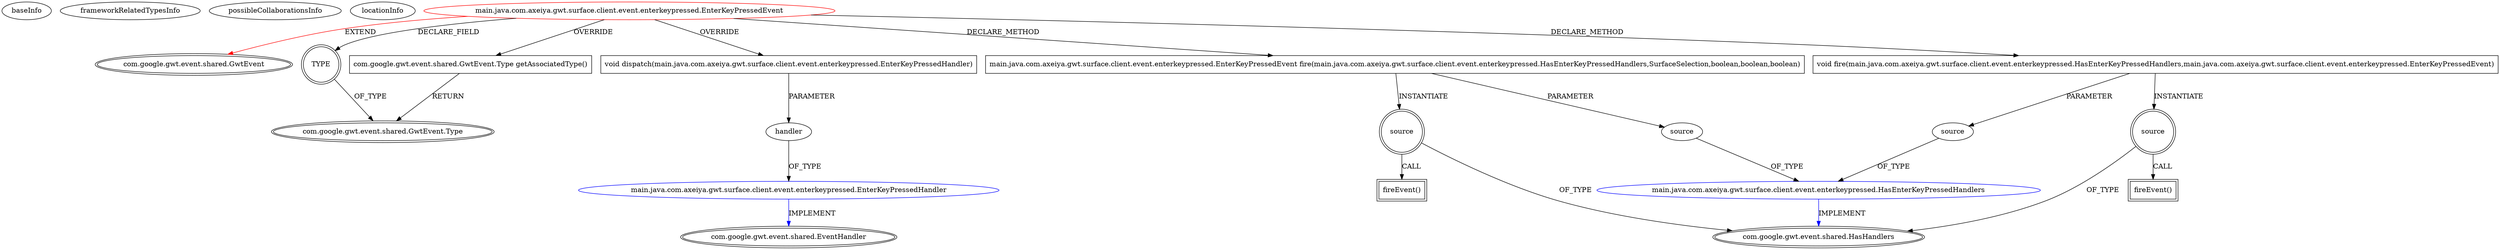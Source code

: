 digraph {
baseInfo[graphId=1232,category="extension_graph",isAnonymous=false,possibleRelation=true]
frameworkRelatedTypesInfo[0="com.google.gwt.event.shared.GwtEvent"]
possibleCollaborationsInfo[0="1232~CLIENT_METHOD_DECLARATION-PARAMETER_DECLARATION-CLIENT_METHOD_DECLARATION-PARAMETER_DECLARATION-~com.google.gwt.event.shared.GwtEvent ~com.google.gwt.event.shared.HasHandlers ~false~false",1="1232~OVERRIDING_METHOD_DECLARATION-PARAMETER_DECLARATION-~com.google.gwt.event.shared.GwtEvent ~com.google.gwt.event.shared.EventHandler ~false~false"]
locationInfo[projectName="dapicard-gwt-surface",filePath="/dapicard-gwt-surface/gwt-surface-master/gwt-surface/src/main/java/com/axeiya/gwt/surface/client/event/enterkeypressed/EnterKeyPressedEvent.java",contextSignature="EnterKeyPressedEvent",graphId="1232"]
0[label="main.java.com.axeiya.gwt.surface.client.event.enterkeypressed.EnterKeyPressedEvent",vertexType="ROOT_CLIENT_CLASS_DECLARATION",isFrameworkType=false,color=red]
1[label="com.google.gwt.event.shared.GwtEvent",vertexType="FRAMEWORK_CLASS_TYPE",isFrameworkType=true,peripheries=2]
2[label="TYPE",vertexType="FIELD_DECLARATION",isFrameworkType=true,peripheries=2,shape=circle]
3[label="com.google.gwt.event.shared.GwtEvent.Type",vertexType="FRAMEWORK_CLASS_TYPE",isFrameworkType=true,peripheries=2]
4[label="void dispatch(main.java.com.axeiya.gwt.surface.client.event.enterkeypressed.EnterKeyPressedHandler)",vertexType="OVERRIDING_METHOD_DECLARATION",isFrameworkType=false,shape=box]
5[label="handler",vertexType="PARAMETER_DECLARATION",isFrameworkType=false]
6[label="main.java.com.axeiya.gwt.surface.client.event.enterkeypressed.EnterKeyPressedHandler",vertexType="REFERENCE_CLIENT_CLASS_DECLARATION",isFrameworkType=false,color=blue]
7[label="com.google.gwt.event.shared.EventHandler",vertexType="FRAMEWORK_INTERFACE_TYPE",isFrameworkType=true,peripheries=2]
8[label="com.google.gwt.event.shared.GwtEvent.Type getAssociatedType()",vertexType="OVERRIDING_METHOD_DECLARATION",isFrameworkType=false,shape=box]
23[label="main.java.com.axeiya.gwt.surface.client.event.enterkeypressed.EnterKeyPressedEvent fire(main.java.com.axeiya.gwt.surface.client.event.enterkeypressed.HasEnterKeyPressedHandlers,SurfaceSelection,boolean,boolean,boolean)",vertexType="CLIENT_METHOD_DECLARATION",isFrameworkType=false,shape=box]
24[label="source",vertexType="PARAMETER_DECLARATION",isFrameworkType=false]
25[label="main.java.com.axeiya.gwt.surface.client.event.enterkeypressed.HasEnterKeyPressedHandlers",vertexType="REFERENCE_CLIENT_CLASS_DECLARATION",isFrameworkType=false,color=blue]
26[label="com.google.gwt.event.shared.HasHandlers",vertexType="FRAMEWORK_INTERFACE_TYPE",isFrameworkType=true,peripheries=2]
27[label="source",vertexType="VARIABLE_EXPRESION",isFrameworkType=true,peripheries=2,shape=circle]
28[label="fireEvent()",vertexType="INSIDE_CALL",isFrameworkType=true,peripheries=2,shape=box]
30[label="void fire(main.java.com.axeiya.gwt.surface.client.event.enterkeypressed.HasEnterKeyPressedHandlers,main.java.com.axeiya.gwt.surface.client.event.enterkeypressed.EnterKeyPressedEvent)",vertexType="CLIENT_METHOD_DECLARATION",isFrameworkType=false,shape=box]
31[label="source",vertexType="PARAMETER_DECLARATION",isFrameworkType=false]
33[label="source",vertexType="VARIABLE_EXPRESION",isFrameworkType=true,peripheries=2,shape=circle]
34[label="fireEvent()",vertexType="INSIDE_CALL",isFrameworkType=true,peripheries=2,shape=box]
0->1[label="EXTEND",color=red]
0->2[label="DECLARE_FIELD"]
2->3[label="OF_TYPE"]
0->4[label="OVERRIDE"]
6->7[label="IMPLEMENT",color=blue]
5->6[label="OF_TYPE"]
4->5[label="PARAMETER"]
0->8[label="OVERRIDE"]
8->3[label="RETURN"]
0->23[label="DECLARE_METHOD"]
25->26[label="IMPLEMENT",color=blue]
24->25[label="OF_TYPE"]
23->24[label="PARAMETER"]
23->27[label="INSTANTIATE"]
27->26[label="OF_TYPE"]
27->28[label="CALL"]
0->30[label="DECLARE_METHOD"]
31->25[label="OF_TYPE"]
30->31[label="PARAMETER"]
30->33[label="INSTANTIATE"]
33->26[label="OF_TYPE"]
33->34[label="CALL"]
}
